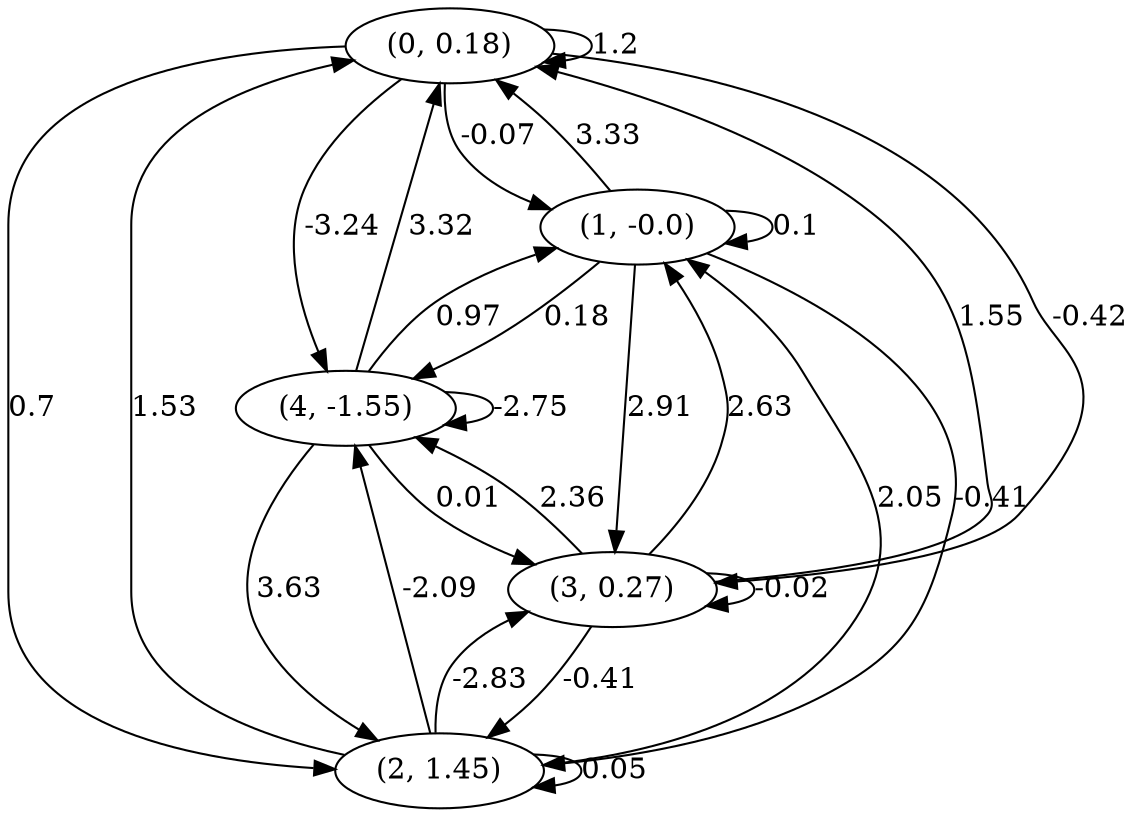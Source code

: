digraph {
    0 [ label = "(0, 0.18)" ]
    1 [ label = "(1, -0.0)" ]
    2 [ label = "(2, 1.45)" ]
    3 [ label = "(3, 0.27)" ]
    4 [ label = "(4, -1.55)" ]
    0 -> 0 [ label = "1.2" ]
    1 -> 1 [ label = "0.1" ]
    2 -> 2 [ label = "0.05" ]
    3 -> 3 [ label = "-0.02" ]
    4 -> 4 [ label = "-2.75" ]
    1 -> 0 [ label = "3.33" ]
    2 -> 0 [ label = "1.53" ]
    3 -> 0 [ label = "1.55" ]
    4 -> 0 [ label = "3.32" ]
    0 -> 1 [ label = "-0.07" ]
    2 -> 1 [ label = "2.05" ]
    3 -> 1 [ label = "2.63" ]
    4 -> 1 [ label = "0.97" ]
    0 -> 2 [ label = "0.7" ]
    1 -> 2 [ label = "-0.41" ]
    3 -> 2 [ label = "-0.41" ]
    4 -> 2 [ label = "3.63" ]
    0 -> 3 [ label = "-0.42" ]
    1 -> 3 [ label = "2.91" ]
    2 -> 3 [ label = "-2.83" ]
    4 -> 3 [ label = "0.01" ]
    0 -> 4 [ label = "-3.24" ]
    1 -> 4 [ label = "0.18" ]
    2 -> 4 [ label = "-2.09" ]
    3 -> 4 [ label = "2.36" ]
}

